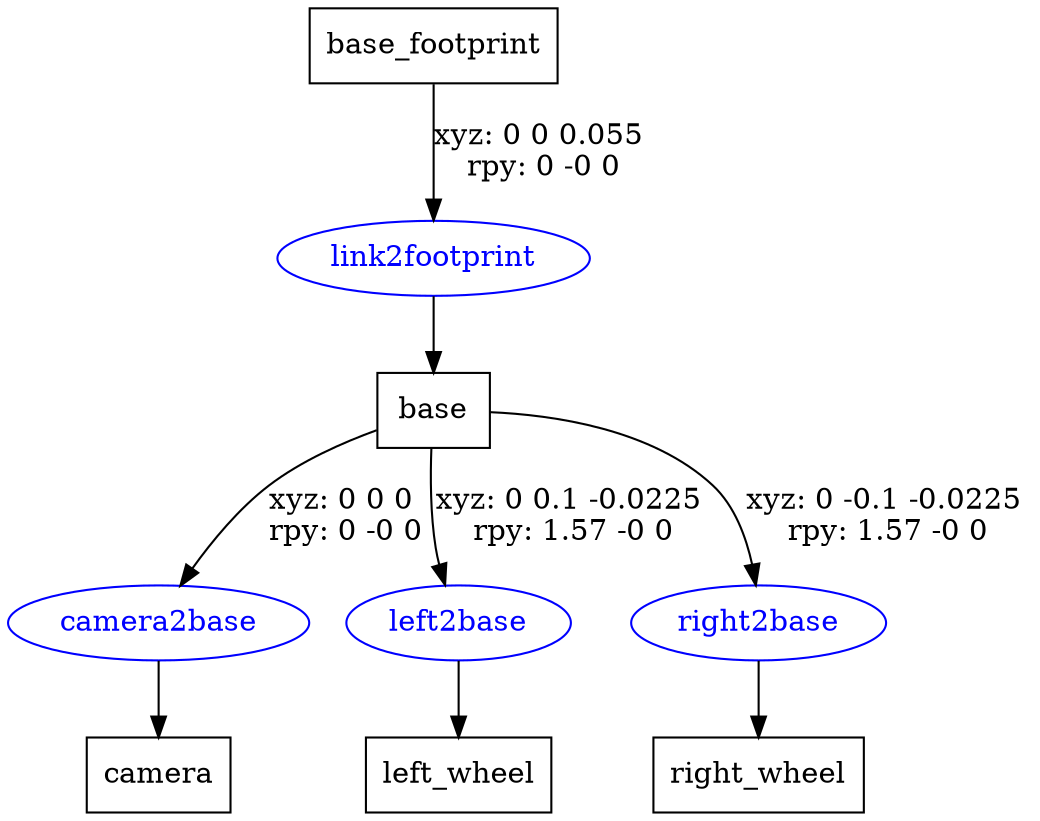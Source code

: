 digraph G {
node [shape=box];
"base_footprint" [label="base_footprint"];
"base" [label="base"];
"camera" [label="camera"];
"left_wheel" [label="left_wheel"];
"right_wheel" [label="right_wheel"];
node [shape=ellipse, color=blue, fontcolor=blue];
"base_footprint" -> "link2footprint" [label="xyz: 0 0 0.055 \nrpy: 0 -0 0"]
"link2footprint" -> "base"
"base" -> "camera2base" [label="xyz: 0 0 0 \nrpy: 0 -0 0"]
"camera2base" -> "camera"
"base" -> "left2base" [label="xyz: 0 0.1 -0.0225 \nrpy: 1.57 -0 0"]
"left2base" -> "left_wheel"
"base" -> "right2base" [label="xyz: 0 -0.1 -0.0225 \nrpy: 1.57 -0 0"]
"right2base" -> "right_wheel"
}
